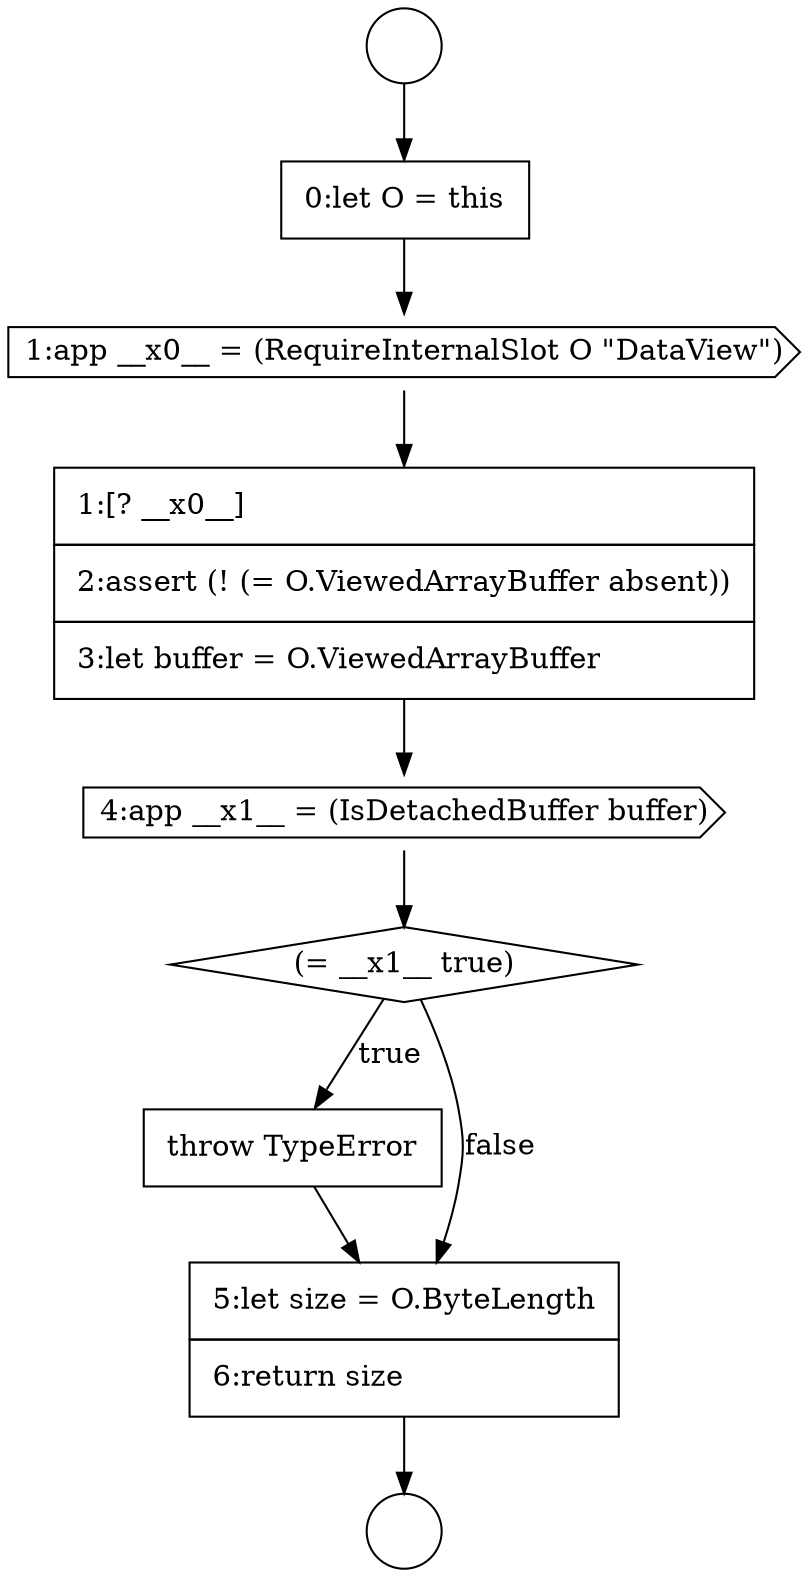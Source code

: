digraph {
  node17856 [shape=none, margin=0, label=<<font color="black">
    <table border="0" cellborder="1" cellspacing="0" cellpadding="10">
      <tr><td align="left">throw TypeError</td></tr>
    </table>
  </font>> color="black" fillcolor="white" style=filled]
  node17857 [shape=none, margin=0, label=<<font color="black">
    <table border="0" cellborder="1" cellspacing="0" cellpadding="10">
      <tr><td align="left">5:let size = O.ByteLength</td></tr>
      <tr><td align="left">6:return size</td></tr>
    </table>
  </font>> color="black" fillcolor="white" style=filled]
  node17851 [shape=none, margin=0, label=<<font color="black">
    <table border="0" cellborder="1" cellspacing="0" cellpadding="10">
      <tr><td align="left">0:let O = this</td></tr>
    </table>
  </font>> color="black" fillcolor="white" style=filled]
  node17854 [shape=cds, label=<<font color="black">4:app __x1__ = (IsDetachedBuffer buffer)</font>> color="black" fillcolor="white" style=filled]
  node17850 [shape=circle label=" " color="black" fillcolor="white" style=filled]
  node17853 [shape=none, margin=0, label=<<font color="black">
    <table border="0" cellborder="1" cellspacing="0" cellpadding="10">
      <tr><td align="left">1:[? __x0__]</td></tr>
      <tr><td align="left">2:assert (! (= O.ViewedArrayBuffer absent))</td></tr>
      <tr><td align="left">3:let buffer = O.ViewedArrayBuffer</td></tr>
    </table>
  </font>> color="black" fillcolor="white" style=filled]
  node17849 [shape=circle label=" " color="black" fillcolor="white" style=filled]
  node17852 [shape=cds, label=<<font color="black">1:app __x0__ = (RequireInternalSlot O &quot;DataView&quot;)</font>> color="black" fillcolor="white" style=filled]
  node17855 [shape=diamond, label=<<font color="black">(= __x1__ true)</font>> color="black" fillcolor="white" style=filled]
  node17852 -> node17853 [ color="black"]
  node17854 -> node17855 [ color="black"]
  node17855 -> node17856 [label=<<font color="black">true</font>> color="black"]
  node17855 -> node17857 [label=<<font color="black">false</font>> color="black"]
  node17851 -> node17852 [ color="black"]
  node17857 -> node17850 [ color="black"]
  node17849 -> node17851 [ color="black"]
  node17853 -> node17854 [ color="black"]
  node17856 -> node17857 [ color="black"]
}
